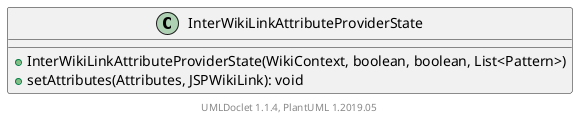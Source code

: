 @startuml

    class InterWikiLinkAttributeProviderState [[InterWikiLinkAttributeProviderState.html]] {
        +InterWikiLinkAttributeProviderState(WikiContext, boolean, boolean, List<Pattern>)
        +setAttributes(Attributes, JSPWikiLink): void
    }


    center footer UMLDoclet 1.1.4, PlantUML 1.2019.05
@enduml
